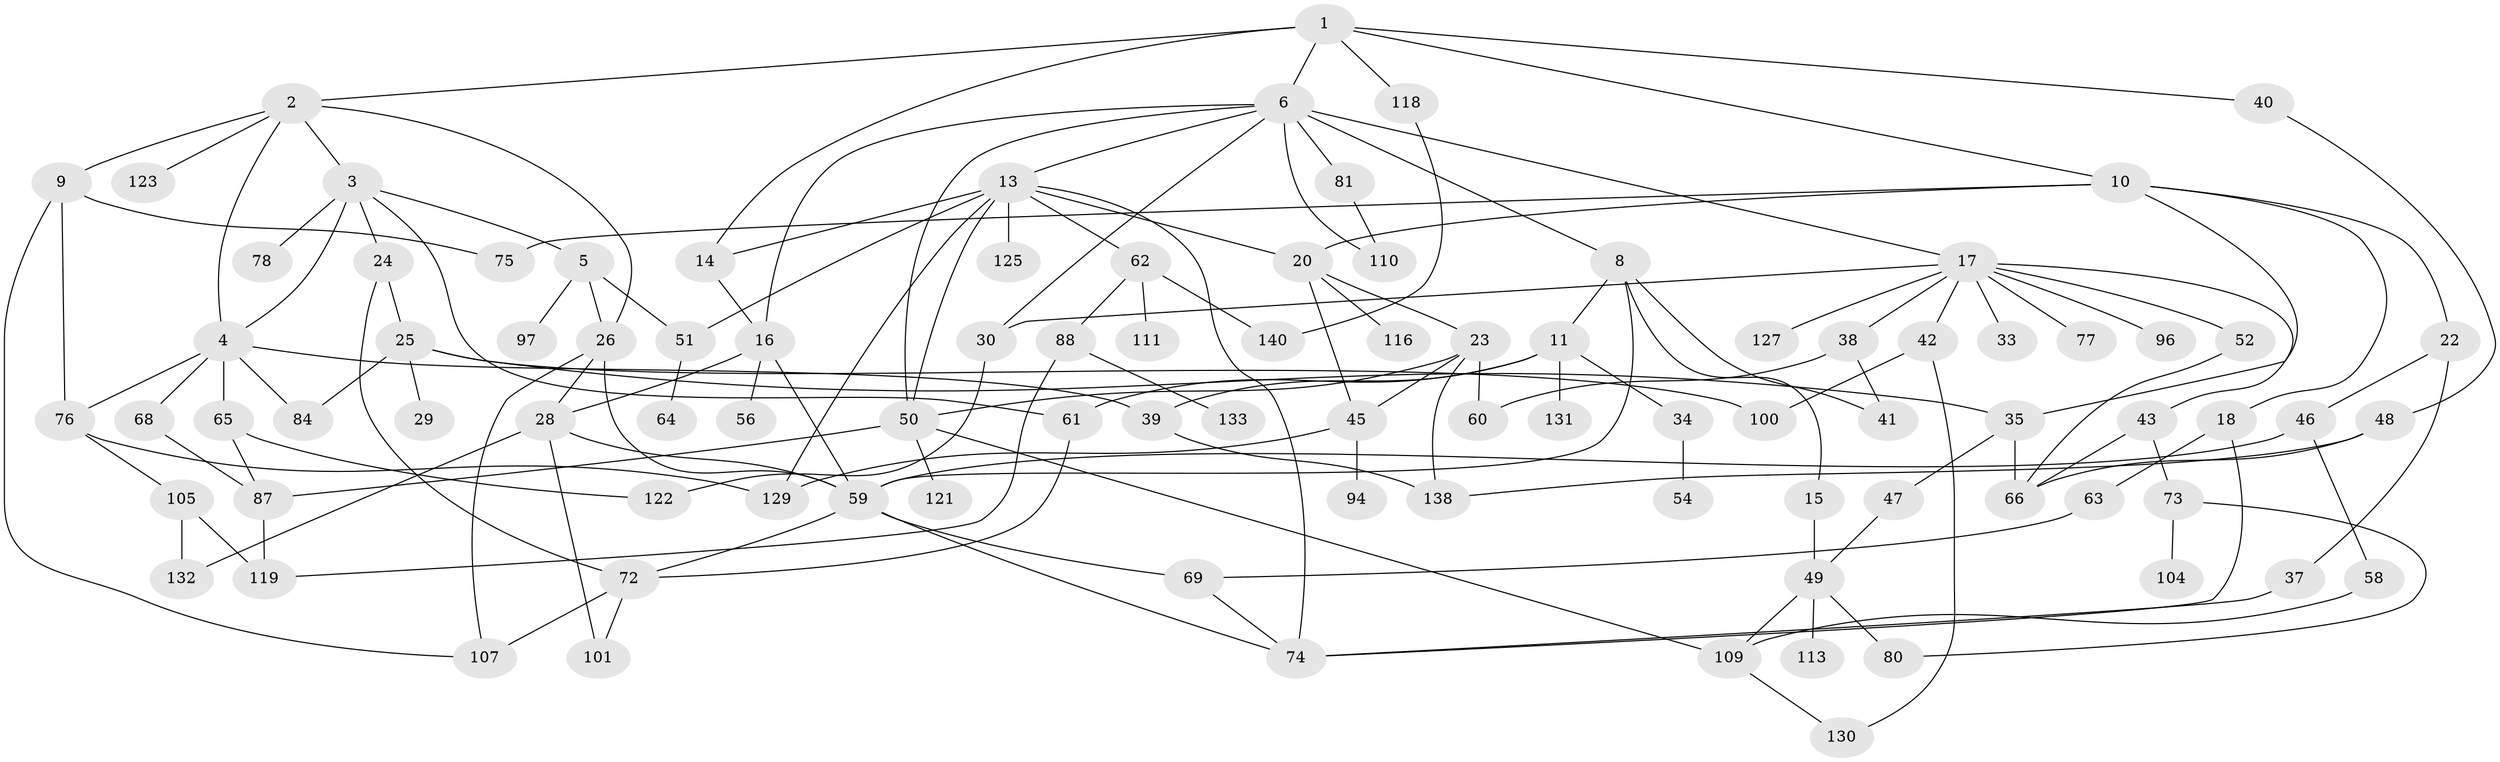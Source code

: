 // original degree distribution, {5: 0.07142857142857142, 6: 0.02857142857142857, 4: 0.08571428571428572, 3: 0.35714285714285715, 8: 0.007142857142857143, 7: 0.014285714285714285, 2: 0.22142857142857142, 1: 0.21428571428571427}
// Generated by graph-tools (version 1.1) at 2025/41/03/06/25 10:41:28]
// undirected, 95 vertices, 148 edges
graph export_dot {
graph [start="1"]
  node [color=gray90,style=filled];
  1 [super="+7"];
  2;
  3 [super="+92"];
  4 [super="+67"];
  5;
  6 [super="+12"];
  8 [super="+89"];
  9 [super="+27"];
  10;
  11;
  13 [super="+108"];
  14;
  15 [super="+128"];
  16 [super="+19"];
  17 [super="+21"];
  18 [super="+53"];
  20 [super="+112"];
  22 [super="+36"];
  23 [super="+137"];
  24 [super="+91"];
  25 [super="+32"];
  26 [super="+86"];
  28 [super="+44"];
  29;
  30 [super="+31"];
  33;
  34;
  35 [super="+120"];
  37;
  38;
  39 [super="+102"];
  40;
  41 [super="+98"];
  42 [super="+117"];
  43 [super="+115"];
  45 [super="+57"];
  46;
  47 [super="+83"];
  48;
  49 [super="+55"];
  50 [super="+135"];
  51;
  52;
  54;
  56;
  58;
  59 [super="+70"];
  60 [super="+103"];
  61 [super="+126"];
  62;
  63;
  64;
  65;
  66 [super="+90"];
  68 [super="+71"];
  69 [super="+85"];
  72 [super="+136"];
  73;
  74 [super="+79"];
  75 [super="+134"];
  76 [super="+95"];
  77;
  78;
  80 [super="+82"];
  81;
  84;
  87 [super="+93"];
  88;
  94;
  96;
  97 [super="+99"];
  100;
  101 [super="+106"];
  104;
  105 [super="+124"];
  107;
  109 [super="+114"];
  110;
  111;
  113;
  116;
  118 [super="+139"];
  119;
  121;
  122;
  123;
  125;
  127;
  129;
  130;
  131;
  132;
  133;
  138;
  140;
  1 -- 2;
  1 -- 6;
  1 -- 10;
  1 -- 14;
  1 -- 40;
  1 -- 118;
  2 -- 3;
  2 -- 4;
  2 -- 9;
  2 -- 26;
  2 -- 123;
  3 -- 5;
  3 -- 24;
  3 -- 78;
  3 -- 61;
  3 -- 4;
  4 -- 65;
  4 -- 68;
  4 -- 84;
  4 -- 76;
  4 -- 39;
  5 -- 51;
  5 -- 97;
  5 -- 26;
  6 -- 8;
  6 -- 13;
  6 -- 17;
  6 -- 50;
  6 -- 81;
  6 -- 30;
  6 -- 110;
  6 -- 16;
  8 -- 11;
  8 -- 15;
  8 -- 41;
  8 -- 59;
  9 -- 75;
  9 -- 107;
  9 -- 76;
  10 -- 18;
  10 -- 20;
  10 -- 22;
  10 -- 75;
  10 -- 35;
  11 -- 34;
  11 -- 39;
  11 -- 61;
  11 -- 131;
  13 -- 62;
  13 -- 125;
  13 -- 129;
  13 -- 74;
  13 -- 14;
  13 -- 20;
  13 -- 51;
  13 -- 50;
  14 -- 16;
  15 -- 49;
  16 -- 28;
  16 -- 56;
  16 -- 59;
  17 -- 42;
  17 -- 52;
  17 -- 77;
  17 -- 96;
  17 -- 33;
  17 -- 38;
  17 -- 43;
  17 -- 127;
  17 -- 30;
  18 -- 63;
  18 -- 74;
  20 -- 23;
  20 -- 45;
  20 -- 116;
  22 -- 46;
  22 -- 37;
  23 -- 50;
  23 -- 60;
  23 -- 45;
  23 -- 138;
  24 -- 25;
  24 -- 72;
  25 -- 29;
  25 -- 84;
  25 -- 100;
  25 -- 35;
  26 -- 107;
  26 -- 59;
  26 -- 28;
  28 -- 59;
  28 -- 132;
  28 -- 101;
  30 -- 122;
  34 -- 54;
  35 -- 47;
  35 -- 66;
  37 -- 74;
  38 -- 41;
  38 -- 60;
  39 -- 138;
  40 -- 48;
  42 -- 100;
  42 -- 130;
  43 -- 73;
  43 -- 66;
  45 -- 129;
  45 -- 94;
  46 -- 58;
  46 -- 59;
  47 -- 49;
  48 -- 66;
  48 -- 138;
  49 -- 80;
  49 -- 109;
  49 -- 113;
  50 -- 121;
  50 -- 109;
  50 -- 87;
  51 -- 64;
  52 -- 66;
  58 -- 109;
  59 -- 72;
  59 -- 74;
  59 -- 69;
  61 -- 72;
  62 -- 88;
  62 -- 111;
  62 -- 140;
  63 -- 69;
  65 -- 87;
  65 -- 122;
  68 -- 87;
  69 -- 74;
  72 -- 101;
  72 -- 107;
  73 -- 104;
  73 -- 80;
  76 -- 105;
  76 -- 129;
  81 -- 110;
  87 -- 119;
  88 -- 133;
  88 -- 119;
  105 -- 119;
  105 -- 132;
  109 -- 130;
  118 -- 140;
}
